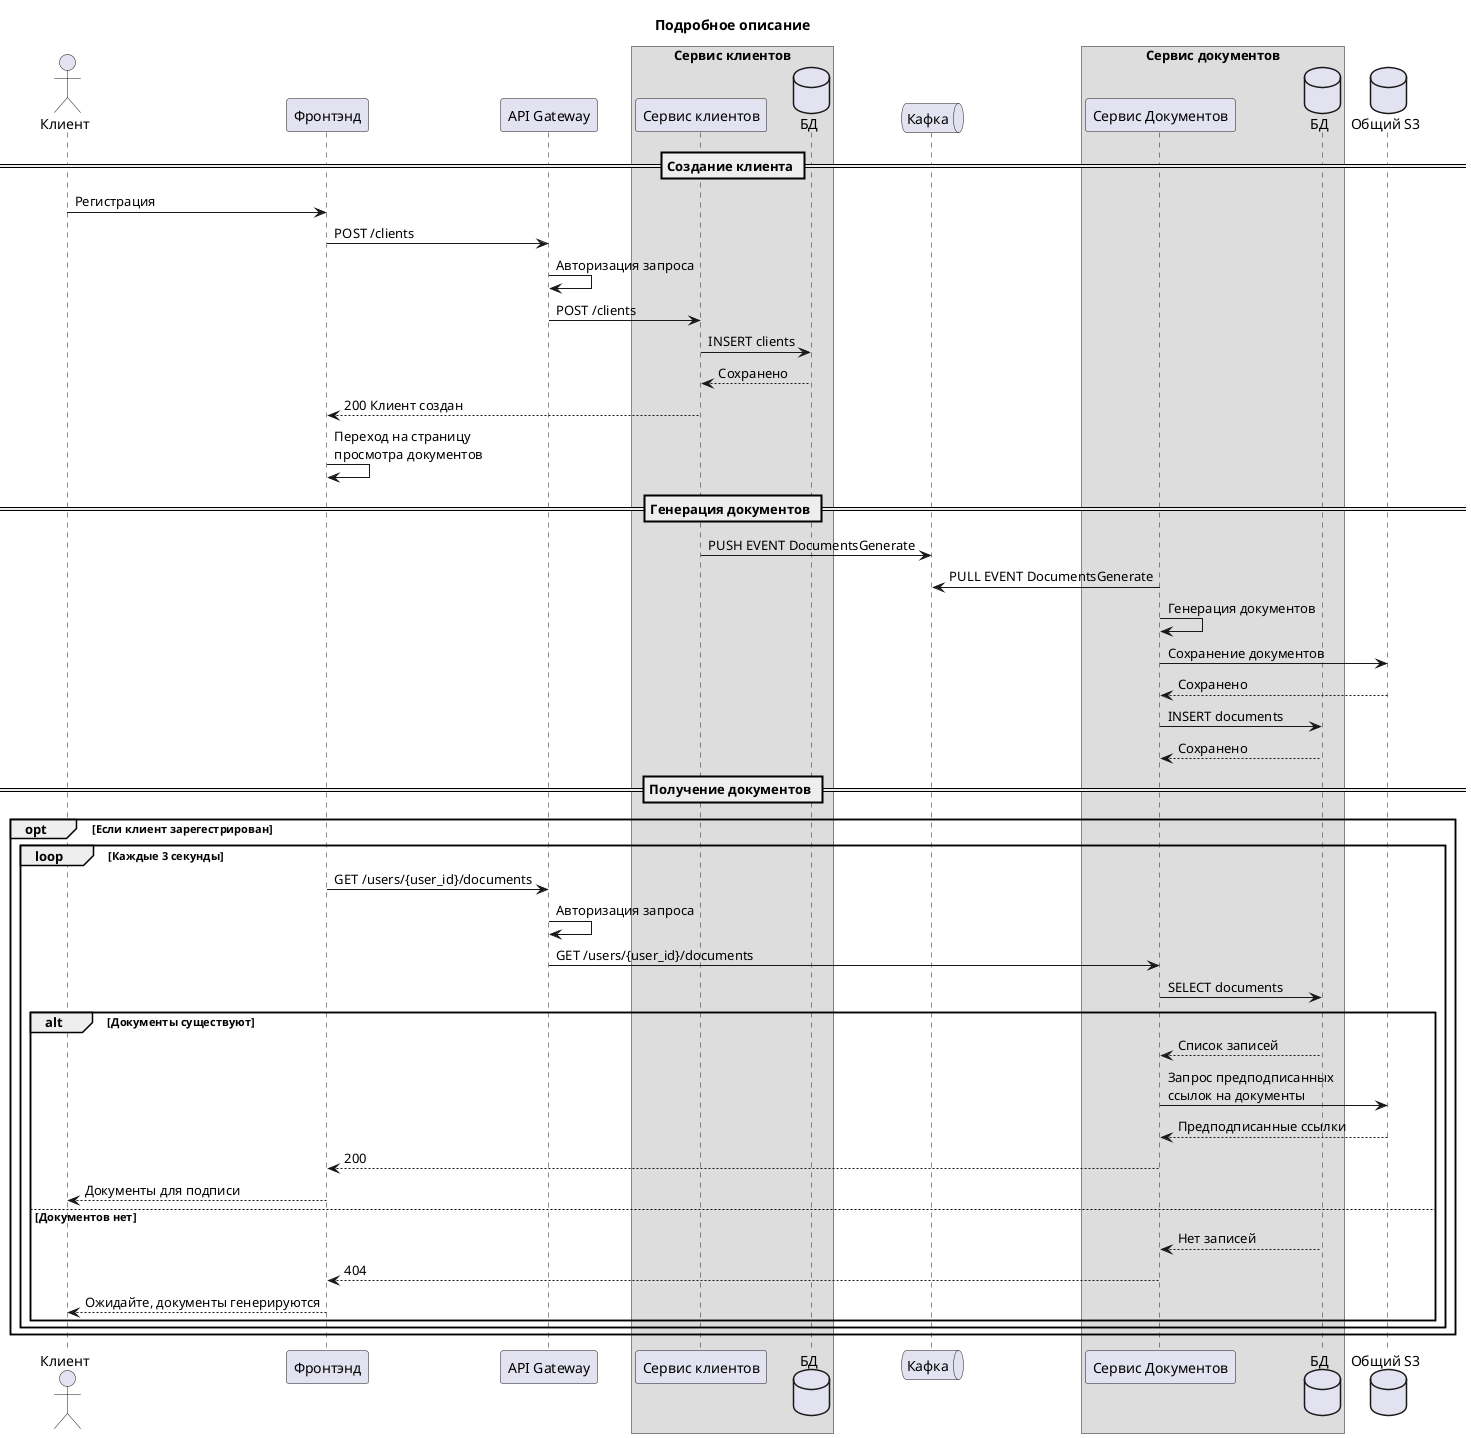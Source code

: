@startuml Широкая диаграмма

title Подробное описание

'__ АКТОРЫ __
actor "Клиент" as Client
participant "Фронтэнд" as Frontend
participant "API Gateway" as API_Gateway
box "Сервис клиентов"
    participant "Сервис клиентов" as Service_Clients
    database "БД" as DB_Clients
end box
queue "Кафка" as Kafka
box "Сервис документов"
    participant "Сервис Документов" as Service_Documents
    database "БД" as DB_Documents
end box
database "Общий S3" as S3

'__ ВЗАИМОДЕЙСТВИЕ __
== Создание клиента ==
Client -> Frontend : Регистрация
Frontend -> API_Gateway : POST /clients
API_Gateway -> API_Gateway : Авторизация запроса
API_Gateway -> Service_Clients: POST /clients
Service_Clients-> DB_Clients : INSERT clients
DB_Clients --> Service_Clients : Сохранено
Service_Clients --> Frontend : 200 Клиент создан
Frontend -> Frontend : Переход на страницу \nпросмотра документов 

== Генерация документов ==
Service_Clients-> Kafka : PUSH EVENT DocumentsGenerate
Service_Documents -> Kafka : PULL EVENT DocumentsGenerate
Service_Documents -> Service_Documents : Генерация документов
Service_Documents -> S3 : Сохранение документов
return Сохранено
Service_Documents -> DB_Documents : INSERT documents
return Сохранено


== Получение документов ==
opt Если клиент зарегестрирован
    loop Каждые 3 секунды
        Frontend -> API_Gateway : GET /users/{user_id}/documents
        API_Gateway -> API_Gateway : Авторизация запроса
        API_Gateway -> Service_Documents : GET /users/{user_id}/documents
        Service_Documents -> DB_Documents : SELECT documents
        alt Документы существуют
            DB_Documents --> Service_Documents : Список записей
            Service_Documents -> S3 : Запрос предподписанных \nссылок на документы
            S3 --> Service_Documents : Предподписанные ссылки
            Service_Documents --> Frontend : 200
            Frontend --> Client : Документы для подписи
        else Документов нет
            DB_Documents --> Service_Documents : Нет записей
            Service_Documents --> Frontend : 404
            Frontend --> Client : Ожидайте, документы генерируются
        end
    end
end

@enduml